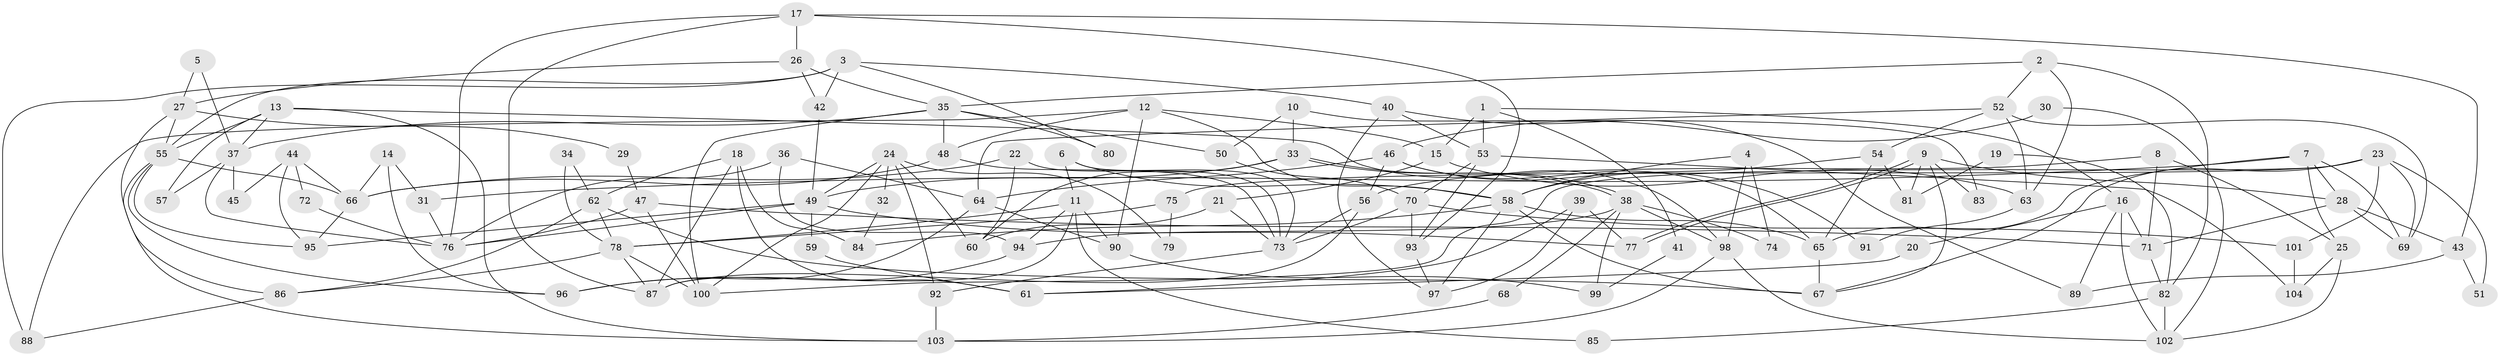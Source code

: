 // coarse degree distribution, {6: 0.1875, 5: 0.21875, 8: 0.15625, 4: 0.15625, 7: 0.125, 9: 0.03125, 3: 0.0625, 12: 0.0625}
// Generated by graph-tools (version 1.1) at 2025/37/03/04/25 23:37:00]
// undirected, 104 vertices, 208 edges
graph export_dot {
  node [color=gray90,style=filled];
  1;
  2;
  3;
  4;
  5;
  6;
  7;
  8;
  9;
  10;
  11;
  12;
  13;
  14;
  15;
  16;
  17;
  18;
  19;
  20;
  21;
  22;
  23;
  24;
  25;
  26;
  27;
  28;
  29;
  30;
  31;
  32;
  33;
  34;
  35;
  36;
  37;
  38;
  39;
  40;
  41;
  42;
  43;
  44;
  45;
  46;
  47;
  48;
  49;
  50;
  51;
  52;
  53;
  54;
  55;
  56;
  57;
  58;
  59;
  60;
  61;
  62;
  63;
  64;
  65;
  66;
  67;
  68;
  69;
  70;
  71;
  72;
  73;
  74;
  75;
  76;
  77;
  78;
  79;
  80;
  81;
  82;
  83;
  84;
  85;
  86;
  87;
  88;
  89;
  90;
  91;
  92;
  93;
  94;
  95;
  96;
  97;
  98;
  99;
  100;
  101;
  102;
  103;
  104;
  1 -- 53;
  1 -- 15;
  1 -- 16;
  1 -- 41;
  2 -- 35;
  2 -- 52;
  2 -- 63;
  2 -- 82;
  3 -- 55;
  3 -- 88;
  3 -- 40;
  3 -- 42;
  3 -- 80;
  4 -- 98;
  4 -- 58;
  4 -- 74;
  5 -- 37;
  5 -- 27;
  6 -- 58;
  6 -- 73;
  6 -- 11;
  7 -- 31;
  7 -- 28;
  7 -- 25;
  7 -- 65;
  7 -- 69;
  8 -- 25;
  8 -- 71;
  8 -- 56;
  9 -- 28;
  9 -- 77;
  9 -- 77;
  9 -- 67;
  9 -- 81;
  9 -- 83;
  10 -- 33;
  10 -- 50;
  10 -- 83;
  11 -- 87;
  11 -- 78;
  11 -- 85;
  11 -- 90;
  11 -- 94;
  12 -- 58;
  12 -- 90;
  12 -- 15;
  12 -- 48;
  12 -- 88;
  13 -- 37;
  13 -- 98;
  13 -- 55;
  13 -- 57;
  13 -- 103;
  14 -- 66;
  14 -- 96;
  14 -- 31;
  15 -- 63;
  15 -- 21;
  16 -- 102;
  16 -- 20;
  16 -- 71;
  16 -- 89;
  17 -- 76;
  17 -- 93;
  17 -- 26;
  17 -- 43;
  17 -- 87;
  18 -- 62;
  18 -- 87;
  18 -- 61;
  18 -- 84;
  19 -- 82;
  19 -- 81;
  20 -- 61;
  21 -- 60;
  21 -- 73;
  22 -- 73;
  22 -- 66;
  22 -- 60;
  23 -- 69;
  23 -- 67;
  23 -- 51;
  23 -- 75;
  23 -- 100;
  23 -- 101;
  24 -- 100;
  24 -- 92;
  24 -- 32;
  24 -- 49;
  24 -- 60;
  24 -- 79;
  25 -- 102;
  25 -- 104;
  26 -- 42;
  26 -- 27;
  26 -- 35;
  27 -- 55;
  27 -- 29;
  27 -- 86;
  28 -- 69;
  28 -- 43;
  28 -- 71;
  29 -- 47;
  30 -- 46;
  30 -- 102;
  31 -- 76;
  32 -- 84;
  33 -- 60;
  33 -- 38;
  33 -- 38;
  33 -- 49;
  34 -- 78;
  34 -- 62;
  35 -- 48;
  35 -- 37;
  35 -- 50;
  35 -- 80;
  35 -- 100;
  36 -- 76;
  36 -- 94;
  36 -- 64;
  37 -- 76;
  37 -- 45;
  37 -- 57;
  38 -- 94;
  38 -- 68;
  38 -- 74;
  38 -- 98;
  38 -- 99;
  39 -- 77;
  39 -- 97;
  39 -- 61;
  40 -- 53;
  40 -- 89;
  40 -- 97;
  41 -- 99;
  42 -- 49;
  43 -- 89;
  43 -- 51;
  44 -- 95;
  44 -- 66;
  44 -- 45;
  44 -- 72;
  46 -- 65;
  46 -- 56;
  46 -- 64;
  46 -- 91;
  47 -- 71;
  47 -- 100;
  47 -- 76;
  48 -- 73;
  48 -- 66;
  49 -- 59;
  49 -- 76;
  49 -- 77;
  49 -- 95;
  50 -- 70;
  52 -- 54;
  52 -- 64;
  52 -- 63;
  52 -- 69;
  53 -- 93;
  53 -- 104;
  53 -- 70;
  54 -- 58;
  54 -- 65;
  54 -- 81;
  55 -- 95;
  55 -- 66;
  55 -- 96;
  55 -- 103;
  56 -- 87;
  56 -- 73;
  58 -- 65;
  58 -- 67;
  58 -- 84;
  58 -- 97;
  59 -- 61;
  62 -- 78;
  62 -- 86;
  62 -- 67;
  63 -- 91;
  64 -- 90;
  64 -- 96;
  65 -- 67;
  66 -- 95;
  68 -- 103;
  70 -- 73;
  70 -- 93;
  70 -- 101;
  71 -- 82;
  72 -- 76;
  73 -- 92;
  75 -- 78;
  75 -- 79;
  78 -- 100;
  78 -- 86;
  78 -- 87;
  82 -- 85;
  82 -- 102;
  86 -- 88;
  90 -- 99;
  92 -- 103;
  93 -- 97;
  94 -- 96;
  98 -- 103;
  98 -- 102;
  101 -- 104;
}
